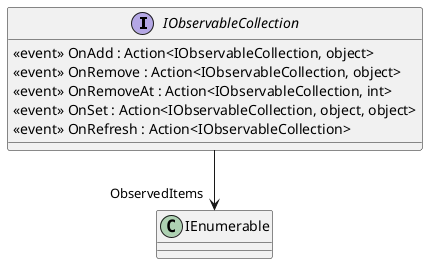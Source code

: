 @startuml
interface IObservableCollection {
     <<event>> OnAdd : Action<IObservableCollection, object> 
     <<event>> OnRemove : Action<IObservableCollection, object> 
     <<event>> OnRemoveAt : Action<IObservableCollection, int> 
     <<event>> OnSet : Action<IObservableCollection, object, object> 
     <<event>> OnRefresh : Action<IObservableCollection> 
}
IObservableCollection --> "ObservedItems" IEnumerable
@enduml
